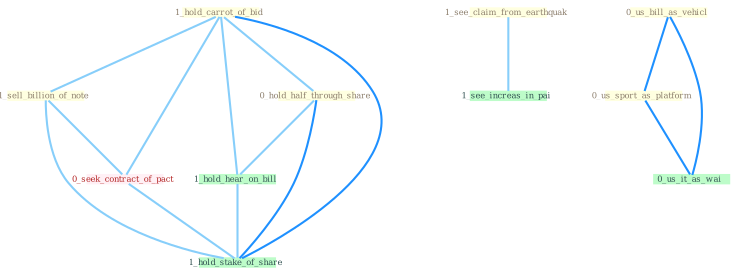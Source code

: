 Graph G{ 
    node
    [shape=polygon,style=filled,width=.5,height=.06,color="#BDFCC9",fixedsize=true,fontsize=4,
    fontcolor="#2f4f4f"];
    {node
    [color="#ffffe0", fontcolor="#8b7d6b"] "1_hold_carrot_of_bid " "1_see_claim_from_earthquak " "1_sell_billion_of_note " "0_hold_half_through_share " "0_us_bill_as_vehicl " "0_us_sport_as_platform "}
{node [color="#fff0f5", fontcolor="#b22222"] "0_seek_contract_of_pact "}
edge [color="#B0E2FF"];

	"1_hold_carrot_of_bid " -- "1_sell_billion_of_note " [w="1", color="#87cefa" ];
	"1_hold_carrot_of_bid " -- "0_hold_half_through_share " [w="1", color="#87cefa" ];
	"1_hold_carrot_of_bid " -- "0_seek_contract_of_pact " [w="1", color="#87cefa" ];
	"1_hold_carrot_of_bid " -- "1_hold_hear_on_bill " [w="1", color="#87cefa" ];
	"1_hold_carrot_of_bid " -- "1_hold_stake_of_share " [w="2", color="#1e90ff" , len=0.8];
	"1_see_claim_from_earthquak " -- "1_see_increas_in_pai " [w="1", color="#87cefa" ];
	"1_sell_billion_of_note " -- "0_seek_contract_of_pact " [w="1", color="#87cefa" ];
	"1_sell_billion_of_note " -- "1_hold_stake_of_share " [w="1", color="#87cefa" ];
	"0_hold_half_through_share " -- "1_hold_hear_on_bill " [w="1", color="#87cefa" ];
	"0_hold_half_through_share " -- "1_hold_stake_of_share " [w="2", color="#1e90ff" , len=0.8];
	"0_us_bill_as_vehicl " -- "0_us_sport_as_platform " [w="2", color="#1e90ff" , len=0.8];
	"0_us_bill_as_vehicl " -- "0_us_it_as_wai " [w="2", color="#1e90ff" , len=0.8];
	"0_us_sport_as_platform " -- "0_us_it_as_wai " [w="2", color="#1e90ff" , len=0.8];
	"0_seek_contract_of_pact " -- "1_hold_stake_of_share " [w="1", color="#87cefa" ];
	"1_hold_hear_on_bill " -- "1_hold_stake_of_share " [w="1", color="#87cefa" ];
}